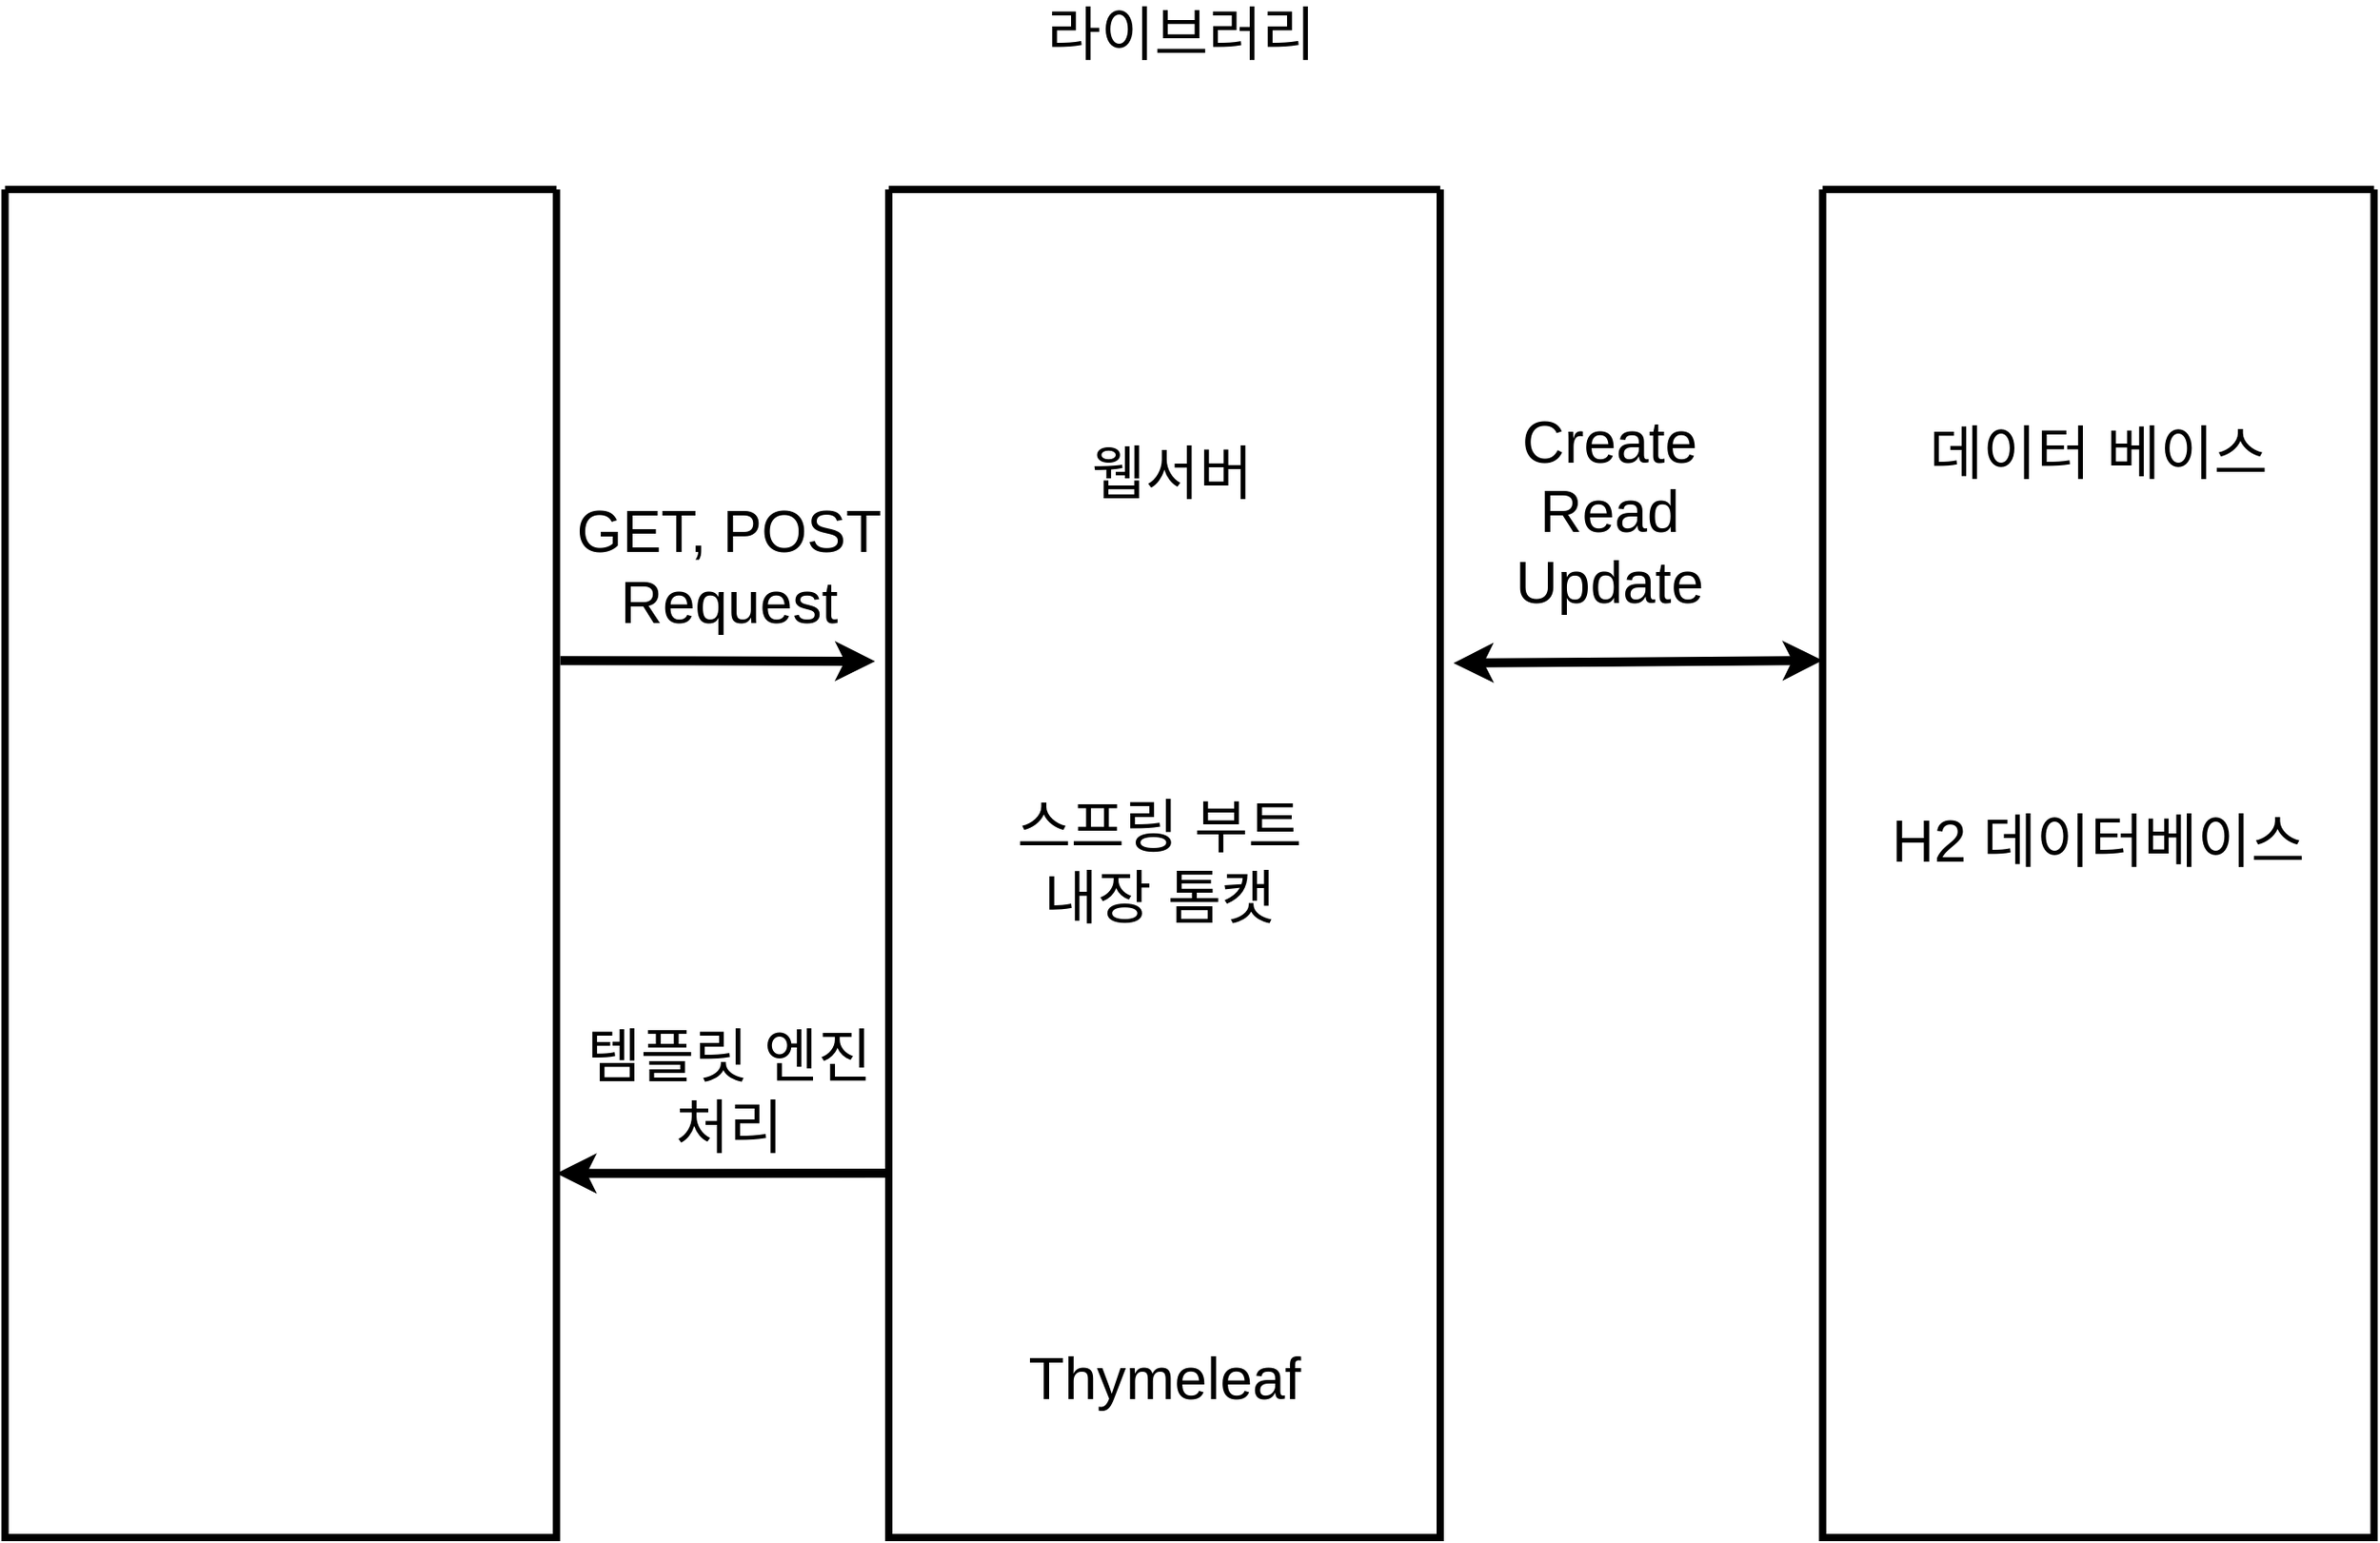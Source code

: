 <mxfile version="24.4.14" type="github">
  <diagram name="페이지-1" id="tjgAfjmDA4C24se_uthZ">
    <mxGraphModel dx="2655" dy="2198" grid="1" gridSize="10" guides="1" tooltips="1" connect="1" arrows="1" fold="1" page="1" pageScale="1" pageWidth="827" pageHeight="1169" math="0" shadow="0">
      <root>
        <mxCell id="0" />
        <mxCell id="1" parent="0" />
        <mxCell id="g2qkWimIBLFewqdkklXv-13" value="라이브러리" style="text;html=1;align=center;verticalAlign=middle;whiteSpace=wrap;rounded=0;fontSize=32;" vertex="1" parent="1">
          <mxGeometry x="248.09" y="-230" width="220" height="30" as="geometry" />
        </mxCell>
        <mxCell id="g2qkWimIBLFewqdkklXv-18" value="&lt;div&gt;GET, POST&lt;/div&gt;Request" style="text;html=1;align=center;verticalAlign=middle;whiteSpace=wrap;rounded=0;fontSize=32;" vertex="1" parent="1">
          <mxGeometry x="7.105e-15" y="62.24" width="220" height="30" as="geometry" />
        </mxCell>
        <mxCell id="g2qkWimIBLFewqdkklXv-20" value="Create&lt;div&gt;Read&lt;/div&gt;&lt;div&gt;Update&lt;/div&gt;" style="text;html=1;align=center;verticalAlign=middle;whiteSpace=wrap;rounded=0;fontSize=32;" vertex="1" parent="1">
          <mxGeometry x="483.33" y="32.24" width="220" height="30" as="geometry" />
        </mxCell>
        <mxCell id="g2qkWimIBLFewqdkklXv-21" value="" style="endArrow=classic;startArrow=classic;html=1;rounded=0;strokeWidth=5;exitX=1.013;exitY=0.499;exitDx=0;exitDy=0;exitPerimeter=0;entryX=-0.011;entryY=0.497;entryDx=0;entryDy=0;entryPerimeter=0;" edge="1" parent="1">
          <mxGeometry width="50" height="50" relative="1" as="geometry">
            <mxPoint x="507.262" y="130.0" as="sourcePoint" />
            <mxPoint x="709.763" y="128.52" as="targetPoint" />
          </mxGeometry>
        </mxCell>
        <mxCell id="g2qkWimIBLFewqdkklXv-26" value="" style="swimlane;startSize=0;strokeWidth=4;" vertex="1" parent="1">
          <mxGeometry x="197.52" y="-130" width="302.48" height="740" as="geometry" />
        </mxCell>
        <mxCell id="g2qkWimIBLFewqdkklXv-10" value="스프링 부트&lt;div&gt;내장 톰캣&lt;/div&gt;" style="text;html=1;align=center;verticalAlign=middle;whiteSpace=wrap;rounded=0;fontSize=32;" vertex="1" parent="g2qkWimIBLFewqdkklXv-26">
          <mxGeometry x="38.5" y="353.5" width="220" height="30" as="geometry" />
        </mxCell>
        <mxCell id="g2qkWimIBLFewqdkklXv-12" value="" style="shape=image;verticalLabelPosition=bottom;labelBackgroundColor=default;verticalAlign=top;aspect=fixed;imageAspect=0;image=https://upload.wikimedia.org/wikipedia/commons/f/fe/Apache_Tomcat_logo.svg;" vertex="1" parent="g2qkWimIBLFewqdkklXv-26">
          <mxGeometry x="37.42" y="180" width="202.08" height="144" as="geometry" />
        </mxCell>
        <mxCell id="g2qkWimIBLFewqdkklXv-7" value="웹서버" style="text;html=1;align=center;verticalAlign=middle;whiteSpace=wrap;rounded=0;fontSize=32;" vertex="1" parent="g2qkWimIBLFewqdkklXv-26">
          <mxGeometry x="45.07" y="140.5" width="220" height="30" as="geometry" />
        </mxCell>
        <mxCell id="g2qkWimIBLFewqdkklXv-4" value="" style="shape=image;verticalLabelPosition=bottom;labelBackgroundColor=default;verticalAlign=top;aspect=fixed;imageAspect=0;image=https://www.thymeleaf.org/images/thymeleaf.png;" vertex="1" parent="g2qkWimIBLFewqdkklXv-26">
          <mxGeometry x="89.87" y="470" width="132.74" height="133" as="geometry" />
        </mxCell>
        <mxCell id="g2qkWimIBLFewqdkklXv-9" value="Thymeleaf" style="text;html=1;align=center;verticalAlign=middle;whiteSpace=wrap;rounded=0;fontSize=32;" vertex="1" parent="g2qkWimIBLFewqdkklXv-26">
          <mxGeometry x="41.24" y="638" width="220" height="30" as="geometry" />
        </mxCell>
        <mxCell id="g2qkWimIBLFewqdkklXv-28" value="" style="swimlane;startSize=0;strokeWidth=4;" vertex="1" parent="1">
          <mxGeometry x="709.76" y="-130" width="302.48" height="740" as="geometry" />
        </mxCell>
        <mxCell id="g2qkWimIBLFewqdkklXv-1" value="" style="shape=image;verticalLabelPosition=bottom;labelBackgroundColor=default;verticalAlign=top;aspect=fixed;imageAspect=0;image=https://velog.velcdn.com/images/pak4184/post/49d37a62-b4f3-4432-8326-7d2c3059543d/image.svg;" vertex="1" parent="g2qkWimIBLFewqdkklXv-28">
          <mxGeometry x="87.24" y="184.5" width="114" height="114" as="geometry" />
        </mxCell>
        <mxCell id="g2qkWimIBLFewqdkklXv-5" value="데이터 베이스" style="text;html=1;align=center;verticalAlign=middle;whiteSpace=wrap;rounded=0;fontSize=32;" vertex="1" parent="g2qkWimIBLFewqdkklXv-28">
          <mxGeometry x="41.24" y="130" width="220" height="30" as="geometry" />
        </mxCell>
        <mxCell id="g2qkWimIBLFewqdkklXv-11" value="H2 데이터베이스" style="text;html=1;align=center;verticalAlign=middle;whiteSpace=wrap;rounded=0;fontSize=32;" vertex="1" parent="g2qkWimIBLFewqdkklXv-28">
          <mxGeometry x="21.24" y="343" width="260" height="30" as="geometry" />
        </mxCell>
        <mxCell id="g2qkWimIBLFewqdkklXv-29" value="" style="swimlane;startSize=0;strokeWidth=4;" vertex="1" parent="1">
          <mxGeometry x="-287.24" y="-130" width="302.48" height="740" as="geometry" />
        </mxCell>
        <mxCell id="g2qkWimIBLFewqdkklXv-22" value="" style="shape=image;verticalLabelPosition=bottom;labelBackgroundColor=default;verticalAlign=top;aspect=fixed;imageAspect=0;image=https://cdn-icons-png.flaticon.com/512/1979/1979209.png;" vertex="1" parent="g2qkWimIBLFewqdkklXv-29">
          <mxGeometry x="83.37" y="302.13" width="135.75" height="135.75" as="geometry" />
        </mxCell>
        <mxCell id="g2qkWimIBLFewqdkklXv-31" value="" style="endArrow=classic;html=1;rounded=0;exitX=1.007;exitY=0.54;exitDx=0;exitDy=0;exitPerimeter=0;strokeWidth=5;" edge="1" parent="1">
          <mxGeometry width="50" height="50" relative="1" as="geometry">
            <mxPoint x="17.357" y="128.57" as="sourcePoint" />
            <mxPoint x="190" y="128.97" as="targetPoint" />
          </mxGeometry>
        </mxCell>
        <mxCell id="g2qkWimIBLFewqdkklXv-32" value="" style="endArrow=classic;html=1;rounded=0;exitX=-0.005;exitY=0.716;exitDx=0;exitDy=0;exitPerimeter=0;strokeWidth=5;" edge="1" parent="1">
          <mxGeometry width="50" height="50" relative="1" as="geometry">
            <mxPoint x="196.008" y="410.0" as="sourcePoint" />
            <mxPoint x="15.24" y="410.16" as="targetPoint" />
          </mxGeometry>
        </mxCell>
        <mxCell id="g2qkWimIBLFewqdkklXv-33" value="템플릿 엔진&lt;div&gt;처리&lt;/div&gt;" style="text;html=1;align=center;verticalAlign=middle;whiteSpace=wrap;rounded=0;fontSize=32;" vertex="1" parent="1">
          <mxGeometry x="7.105e-15" y="350" width="220" height="30" as="geometry" />
        </mxCell>
        <mxCell id="g2qkWimIBLFewqdkklXv-2" value="" style="shape=image;verticalLabelPosition=bottom;labelBackgroundColor=default;verticalAlign=top;aspect=fixed;imageAspect=0;image=https://velog.velcdn.com/images/linger0310/post/4476b077-5c7e-4ac9-af2e-756363b14294/%EC%8A%A4%ED%94%84%EB%A7%81.png;" vertex="1" parent="1">
          <mxGeometry x="220" y="-210" width="276.19" height="145" as="geometry" />
        </mxCell>
      </root>
    </mxGraphModel>
  </diagram>
</mxfile>
